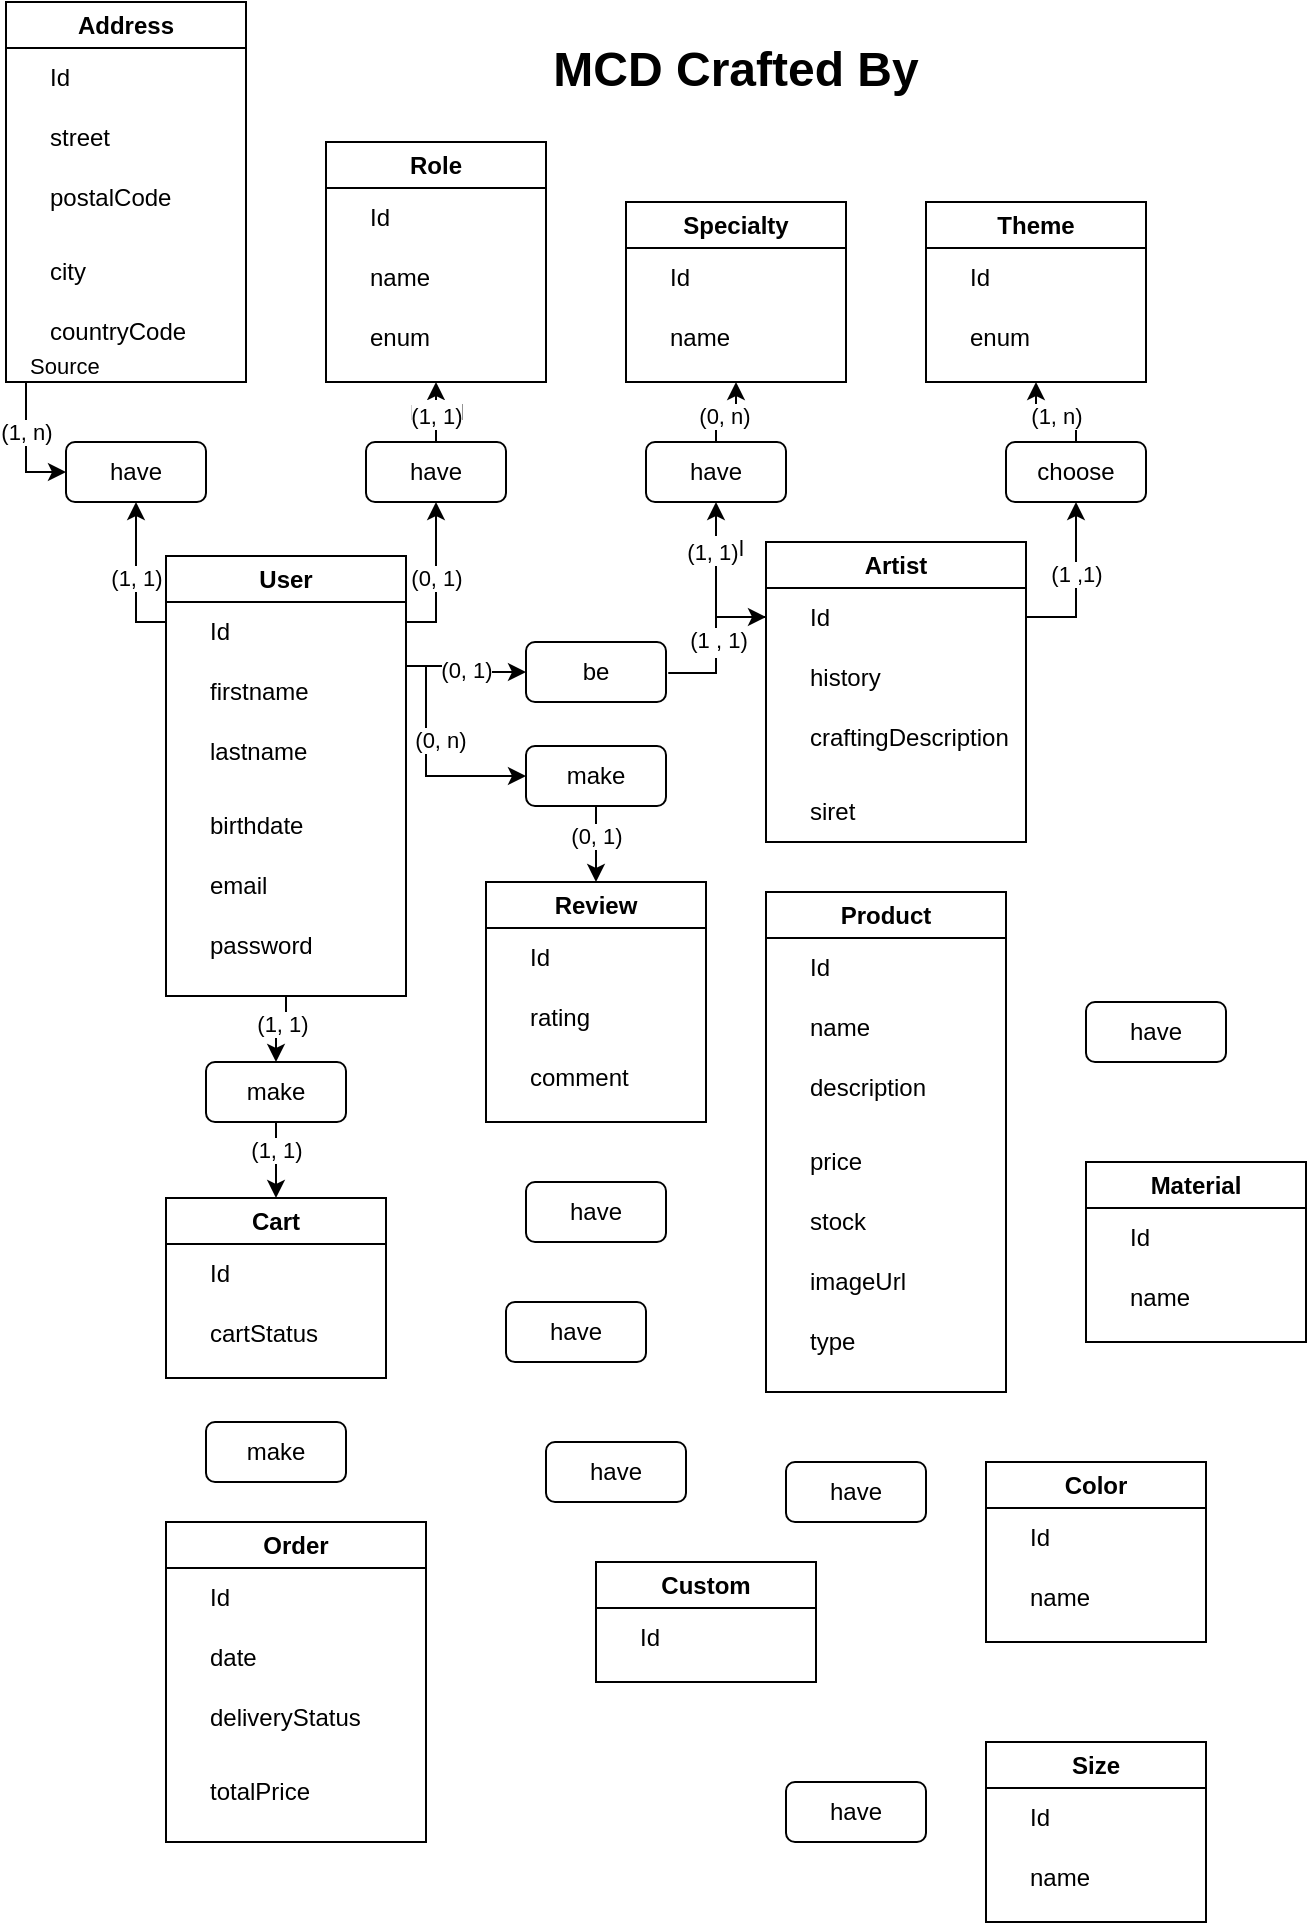 <mxfile version="24.7.7">
  <diagram name="Page-1" id="c4acf3e9-155e-7222-9cf6-157b1a14988f">
    <mxGraphModel dx="989" dy="542" grid="1" gridSize="10" guides="1" tooltips="1" connect="1" arrows="1" fold="1" page="1" pageScale="1" pageWidth="850" pageHeight="1100" background="none" math="0" shadow="0">
      <root>
        <mxCell id="0" />
        <mxCell id="1" parent="0" />
        <mxCell id="f7d2u4jv31vITQ6-mz4s-1" value="User" style="swimlane;whiteSpace=wrap;html=1;" vertex="1" parent="1">
          <mxGeometry x="100" y="297" width="120" height="220" as="geometry" />
        </mxCell>
        <mxCell id="f7d2u4jv31vITQ6-mz4s-2" value="Id" style="text;html=1;align=left;verticalAlign=middle;whiteSpace=wrap;rounded=0;" vertex="1" parent="f7d2u4jv31vITQ6-mz4s-1">
          <mxGeometry x="20" y="23" width="60" height="30" as="geometry" />
        </mxCell>
        <mxCell id="f7d2u4jv31vITQ6-mz4s-3" value="firstname" style="text;html=1;align=left;verticalAlign=middle;whiteSpace=wrap;rounded=0;" vertex="1" parent="f7d2u4jv31vITQ6-mz4s-1">
          <mxGeometry x="20" y="53" width="60" height="30" as="geometry" />
        </mxCell>
        <mxCell id="f7d2u4jv31vITQ6-mz4s-7" value="email" style="text;html=1;align=left;verticalAlign=middle;whiteSpace=wrap;rounded=0;" vertex="1" parent="f7d2u4jv31vITQ6-mz4s-1">
          <mxGeometry x="20" y="150" width="60" height="30" as="geometry" />
        </mxCell>
        <mxCell id="f7d2u4jv31vITQ6-mz4s-6" value="password" style="text;html=1;align=left;verticalAlign=middle;whiteSpace=wrap;rounded=0;" vertex="1" parent="f7d2u4jv31vITQ6-mz4s-1">
          <mxGeometry x="20" y="180" width="60" height="30" as="geometry" />
        </mxCell>
        <mxCell id="f7d2u4jv31vITQ6-mz4s-5" value="birthdate" style="text;html=1;align=left;verticalAlign=middle;whiteSpace=wrap;rounded=0;" vertex="1" parent="f7d2u4jv31vITQ6-mz4s-1">
          <mxGeometry x="20" y="120" width="60" height="30" as="geometry" />
        </mxCell>
        <mxCell id="f7d2u4jv31vITQ6-mz4s-4" value="lastname" style="text;html=1;align=left;verticalAlign=middle;whiteSpace=wrap;rounded=0;" vertex="1" parent="f7d2u4jv31vITQ6-mz4s-1">
          <mxGeometry x="20" y="83" width="60" height="30" as="geometry" />
        </mxCell>
        <mxCell id="f7d2u4jv31vITQ6-mz4s-8" value="Artist" style="swimlane;whiteSpace=wrap;html=1;" vertex="1" parent="1">
          <mxGeometry x="400" y="290" width="130" height="150" as="geometry" />
        </mxCell>
        <mxCell id="f7d2u4jv31vITQ6-mz4s-9" value="Id" style="text;html=1;align=left;verticalAlign=middle;whiteSpace=wrap;rounded=0;" vertex="1" parent="f7d2u4jv31vITQ6-mz4s-8">
          <mxGeometry x="20" y="23" width="60" height="30" as="geometry" />
        </mxCell>
        <mxCell id="f7d2u4jv31vITQ6-mz4s-10" value="history" style="text;html=1;align=left;verticalAlign=middle;whiteSpace=wrap;rounded=0;" vertex="1" parent="f7d2u4jv31vITQ6-mz4s-8">
          <mxGeometry x="20" y="53" width="60" height="30" as="geometry" />
        </mxCell>
        <mxCell id="f7d2u4jv31vITQ6-mz4s-13" value="siret" style="text;html=1;align=left;verticalAlign=middle;whiteSpace=wrap;rounded=0;" vertex="1" parent="f7d2u4jv31vITQ6-mz4s-8">
          <mxGeometry x="20" y="120" width="60" height="30" as="geometry" />
        </mxCell>
        <mxCell id="f7d2u4jv31vITQ6-mz4s-14" value="craftingDescription" style="text;html=1;align=left;verticalAlign=middle;whiteSpace=wrap;rounded=0;" vertex="1" parent="f7d2u4jv31vITQ6-mz4s-8">
          <mxGeometry x="20" y="83" width="60" height="30" as="geometry" />
        </mxCell>
        <mxCell id="f7d2u4jv31vITQ6-mz4s-15" value="Specialty" style="swimlane;whiteSpace=wrap;html=1;" vertex="1" parent="1">
          <mxGeometry x="330" y="120" width="110" height="90" as="geometry" />
        </mxCell>
        <mxCell id="f7d2u4jv31vITQ6-mz4s-16" value="Id" style="text;html=1;align=left;verticalAlign=middle;whiteSpace=wrap;rounded=0;" vertex="1" parent="f7d2u4jv31vITQ6-mz4s-15">
          <mxGeometry x="20" y="23" width="60" height="30" as="geometry" />
        </mxCell>
        <mxCell id="f7d2u4jv31vITQ6-mz4s-17" value="name" style="text;html=1;align=left;verticalAlign=middle;whiteSpace=wrap;rounded=0;" vertex="1" parent="f7d2u4jv31vITQ6-mz4s-15">
          <mxGeometry x="20" y="53" width="60" height="30" as="geometry" />
        </mxCell>
        <mxCell id="f7d2u4jv31vITQ6-mz4s-20" value="Theme" style="swimlane;whiteSpace=wrap;html=1;" vertex="1" parent="1">
          <mxGeometry x="480" y="120" width="110" height="90" as="geometry" />
        </mxCell>
        <mxCell id="f7d2u4jv31vITQ6-mz4s-21" value="Id" style="text;html=1;align=left;verticalAlign=middle;whiteSpace=wrap;rounded=0;" vertex="1" parent="f7d2u4jv31vITQ6-mz4s-20">
          <mxGeometry x="20" y="23" width="60" height="30" as="geometry" />
        </mxCell>
        <mxCell id="f7d2u4jv31vITQ6-mz4s-22" value="enum" style="text;html=1;align=left;verticalAlign=middle;whiteSpace=wrap;rounded=0;" vertex="1" parent="f7d2u4jv31vITQ6-mz4s-20">
          <mxGeometry x="20" y="53" width="60" height="30" as="geometry" />
        </mxCell>
        <mxCell id="f7d2u4jv31vITQ6-mz4s-23" value="Address" style="swimlane;whiteSpace=wrap;html=1;" vertex="1" parent="1">
          <mxGeometry x="20" y="20" width="120" height="190" as="geometry" />
        </mxCell>
        <mxCell id="f7d2u4jv31vITQ6-mz4s-24" value="Id" style="text;html=1;align=left;verticalAlign=middle;whiteSpace=wrap;rounded=0;" vertex="1" parent="f7d2u4jv31vITQ6-mz4s-23">
          <mxGeometry x="20" y="23" width="60" height="30" as="geometry" />
        </mxCell>
        <mxCell id="f7d2u4jv31vITQ6-mz4s-25" value="street" style="text;html=1;align=left;verticalAlign=middle;whiteSpace=wrap;rounded=0;" vertex="1" parent="f7d2u4jv31vITQ6-mz4s-23">
          <mxGeometry x="20" y="53" width="60" height="30" as="geometry" />
        </mxCell>
        <mxCell id="f7d2u4jv31vITQ6-mz4s-26" value="countryCode" style="text;html=1;align=left;verticalAlign=middle;whiteSpace=wrap;rounded=0;" vertex="1" parent="f7d2u4jv31vITQ6-mz4s-23">
          <mxGeometry x="20" y="150" width="60" height="30" as="geometry" />
        </mxCell>
        <mxCell id="f7d2u4jv31vITQ6-mz4s-28" value="city" style="text;html=1;align=left;verticalAlign=middle;whiteSpace=wrap;rounded=0;" vertex="1" parent="f7d2u4jv31vITQ6-mz4s-23">
          <mxGeometry x="20" y="120" width="60" height="30" as="geometry" />
        </mxCell>
        <mxCell id="f7d2u4jv31vITQ6-mz4s-29" value="postalCode" style="text;html=1;align=left;verticalAlign=middle;whiteSpace=wrap;rounded=0;" vertex="1" parent="f7d2u4jv31vITQ6-mz4s-23">
          <mxGeometry x="20" y="83" width="60" height="30" as="geometry" />
        </mxCell>
        <mxCell id="f7d2u4jv31vITQ6-mz4s-30" value="Role" style="swimlane;whiteSpace=wrap;html=1;" vertex="1" parent="1">
          <mxGeometry x="180" y="90" width="110" height="120" as="geometry" />
        </mxCell>
        <mxCell id="f7d2u4jv31vITQ6-mz4s-31" value="Id" style="text;html=1;align=left;verticalAlign=middle;whiteSpace=wrap;rounded=0;" vertex="1" parent="f7d2u4jv31vITQ6-mz4s-30">
          <mxGeometry x="20" y="23" width="60" height="30" as="geometry" />
        </mxCell>
        <mxCell id="f7d2u4jv31vITQ6-mz4s-32" value="name" style="text;html=1;align=left;verticalAlign=middle;whiteSpace=wrap;rounded=0;" vertex="1" parent="f7d2u4jv31vITQ6-mz4s-30">
          <mxGeometry x="20" y="53" width="60" height="30" as="geometry" />
        </mxCell>
        <mxCell id="f7d2u4jv31vITQ6-mz4s-34" value="enum" style="text;html=1;align=left;verticalAlign=middle;whiteSpace=wrap;rounded=0;" vertex="1" parent="f7d2u4jv31vITQ6-mz4s-30">
          <mxGeometry x="20" y="83" width="60" height="30" as="geometry" />
        </mxCell>
        <mxCell id="f7d2u4jv31vITQ6-mz4s-35" value="Product" style="swimlane;whiteSpace=wrap;html=1;" vertex="1" parent="1">
          <mxGeometry x="400" y="465" width="120" height="250" as="geometry" />
        </mxCell>
        <mxCell id="f7d2u4jv31vITQ6-mz4s-36" value="Id" style="text;html=1;align=left;verticalAlign=middle;whiteSpace=wrap;rounded=0;" vertex="1" parent="f7d2u4jv31vITQ6-mz4s-35">
          <mxGeometry x="20" y="23" width="60" height="30" as="geometry" />
        </mxCell>
        <mxCell id="f7d2u4jv31vITQ6-mz4s-37" value="name" style="text;html=1;align=left;verticalAlign=middle;whiteSpace=wrap;rounded=0;" vertex="1" parent="f7d2u4jv31vITQ6-mz4s-35">
          <mxGeometry x="20" y="53" width="60" height="30" as="geometry" />
        </mxCell>
        <mxCell id="f7d2u4jv31vITQ6-mz4s-38" value="stock" style="text;html=1;align=left;verticalAlign=middle;whiteSpace=wrap;rounded=0;" vertex="1" parent="f7d2u4jv31vITQ6-mz4s-35">
          <mxGeometry x="20" y="150" width="60" height="30" as="geometry" />
        </mxCell>
        <mxCell id="f7d2u4jv31vITQ6-mz4s-39" value="imageUrl" style="text;html=1;align=left;verticalAlign=middle;whiteSpace=wrap;rounded=0;" vertex="1" parent="f7d2u4jv31vITQ6-mz4s-35">
          <mxGeometry x="20" y="180" width="60" height="30" as="geometry" />
        </mxCell>
        <mxCell id="f7d2u4jv31vITQ6-mz4s-40" value="price" style="text;html=1;align=left;verticalAlign=middle;whiteSpace=wrap;rounded=0;" vertex="1" parent="f7d2u4jv31vITQ6-mz4s-35">
          <mxGeometry x="20" y="120" width="60" height="30" as="geometry" />
        </mxCell>
        <mxCell id="f7d2u4jv31vITQ6-mz4s-41" value="description" style="text;html=1;align=left;verticalAlign=middle;whiteSpace=wrap;rounded=0;" vertex="1" parent="f7d2u4jv31vITQ6-mz4s-35">
          <mxGeometry x="20" y="83" width="60" height="30" as="geometry" />
        </mxCell>
        <mxCell id="f7d2u4jv31vITQ6-mz4s-42" value="type" style="text;html=1;align=left;verticalAlign=middle;whiteSpace=wrap;rounded=0;" vertex="1" parent="f7d2u4jv31vITQ6-mz4s-35">
          <mxGeometry x="20" y="210" width="60" height="30" as="geometry" />
        </mxCell>
        <mxCell id="f7d2u4jv31vITQ6-mz4s-43" value="Material" style="swimlane;whiteSpace=wrap;html=1;" vertex="1" parent="1">
          <mxGeometry x="560" y="600" width="110" height="90" as="geometry" />
        </mxCell>
        <mxCell id="f7d2u4jv31vITQ6-mz4s-44" value="Id" style="text;html=1;align=left;verticalAlign=middle;whiteSpace=wrap;rounded=0;" vertex="1" parent="f7d2u4jv31vITQ6-mz4s-43">
          <mxGeometry x="20" y="23" width="60" height="30" as="geometry" />
        </mxCell>
        <mxCell id="f7d2u4jv31vITQ6-mz4s-45" value="name" style="text;html=1;align=left;verticalAlign=middle;whiteSpace=wrap;rounded=0;" vertex="1" parent="f7d2u4jv31vITQ6-mz4s-43">
          <mxGeometry x="20" y="53" width="60" height="30" as="geometry" />
        </mxCell>
        <mxCell id="f7d2u4jv31vITQ6-mz4s-48" value="&lt;b&gt;&lt;font style=&quot;font-size: 24px;&quot;&gt;MCD Crafted By&lt;/font&gt;&lt;/b&gt;" style="text;html=1;align=center;verticalAlign=middle;whiteSpace=wrap;rounded=0;" vertex="1" parent="1">
          <mxGeometry x="230" y="39" width="310" height="30" as="geometry" />
        </mxCell>
        <mxCell id="f7d2u4jv31vITQ6-mz4s-49" value="Cart" style="swimlane;whiteSpace=wrap;html=1;" vertex="1" parent="1">
          <mxGeometry x="100" y="618" width="110" height="90" as="geometry" />
        </mxCell>
        <mxCell id="f7d2u4jv31vITQ6-mz4s-50" value="Id" style="text;html=1;align=left;verticalAlign=middle;whiteSpace=wrap;rounded=0;" vertex="1" parent="f7d2u4jv31vITQ6-mz4s-49">
          <mxGeometry x="20" y="23" width="60" height="30" as="geometry" />
        </mxCell>
        <mxCell id="f7d2u4jv31vITQ6-mz4s-51" value="cartStatus" style="text;html=1;align=left;verticalAlign=middle;whiteSpace=wrap;rounded=0;" vertex="1" parent="f7d2u4jv31vITQ6-mz4s-49">
          <mxGeometry x="20" y="53" width="60" height="30" as="geometry" />
        </mxCell>
        <mxCell id="f7d2u4jv31vITQ6-mz4s-52" value="Review" style="swimlane;whiteSpace=wrap;html=1;" vertex="1" parent="1">
          <mxGeometry x="260" y="460" width="110" height="120" as="geometry" />
        </mxCell>
        <mxCell id="f7d2u4jv31vITQ6-mz4s-53" value="Id" style="text;html=1;align=left;verticalAlign=middle;whiteSpace=wrap;rounded=0;" vertex="1" parent="f7d2u4jv31vITQ6-mz4s-52">
          <mxGeometry x="20" y="23" width="60" height="30" as="geometry" />
        </mxCell>
        <mxCell id="f7d2u4jv31vITQ6-mz4s-54" value="rating" style="text;html=1;align=left;verticalAlign=middle;whiteSpace=wrap;rounded=0;" vertex="1" parent="f7d2u4jv31vITQ6-mz4s-52">
          <mxGeometry x="20" y="53" width="60" height="30" as="geometry" />
        </mxCell>
        <mxCell id="f7d2u4jv31vITQ6-mz4s-55" value="comment" style="text;html=1;align=left;verticalAlign=middle;whiteSpace=wrap;rounded=0;" vertex="1" parent="f7d2u4jv31vITQ6-mz4s-52">
          <mxGeometry x="20" y="83" width="60" height="30" as="geometry" />
        </mxCell>
        <mxCell id="f7d2u4jv31vITQ6-mz4s-57" value="Order" style="swimlane;whiteSpace=wrap;html=1;" vertex="1" parent="1">
          <mxGeometry x="100" y="780" width="130" height="160" as="geometry" />
        </mxCell>
        <mxCell id="f7d2u4jv31vITQ6-mz4s-58" value="Id" style="text;html=1;align=left;verticalAlign=middle;whiteSpace=wrap;rounded=0;" vertex="1" parent="f7d2u4jv31vITQ6-mz4s-57">
          <mxGeometry x="20" y="23" width="60" height="30" as="geometry" />
        </mxCell>
        <mxCell id="f7d2u4jv31vITQ6-mz4s-59" value="date" style="text;html=1;align=left;verticalAlign=middle;whiteSpace=wrap;rounded=0;" vertex="1" parent="f7d2u4jv31vITQ6-mz4s-57">
          <mxGeometry x="20" y="53" width="60" height="30" as="geometry" />
        </mxCell>
        <mxCell id="f7d2u4jv31vITQ6-mz4s-60" value="totalPrice" style="text;html=1;align=left;verticalAlign=middle;whiteSpace=wrap;rounded=0;" vertex="1" parent="f7d2u4jv31vITQ6-mz4s-57">
          <mxGeometry x="20" y="120" width="60" height="30" as="geometry" />
        </mxCell>
        <mxCell id="f7d2u4jv31vITQ6-mz4s-61" value="deliveryStatus" style="text;html=1;align=left;verticalAlign=middle;whiteSpace=wrap;rounded=0;" vertex="1" parent="f7d2u4jv31vITQ6-mz4s-57">
          <mxGeometry x="20" y="83" width="60" height="30" as="geometry" />
        </mxCell>
        <mxCell id="f7d2u4jv31vITQ6-mz4s-62" value="Custom" style="swimlane;whiteSpace=wrap;html=1;" vertex="1" parent="1">
          <mxGeometry x="315" y="800" width="110" height="60" as="geometry" />
        </mxCell>
        <mxCell id="f7d2u4jv31vITQ6-mz4s-63" value="Id" style="text;html=1;align=left;verticalAlign=middle;whiteSpace=wrap;rounded=0;" vertex="1" parent="f7d2u4jv31vITQ6-mz4s-62">
          <mxGeometry x="20" y="23" width="60" height="30" as="geometry" />
        </mxCell>
        <mxCell id="f7d2u4jv31vITQ6-mz4s-65" value="Color" style="swimlane;whiteSpace=wrap;html=1;" vertex="1" parent="1">
          <mxGeometry x="510" y="750" width="110" height="90" as="geometry" />
        </mxCell>
        <mxCell id="f7d2u4jv31vITQ6-mz4s-66" value="Id" style="text;html=1;align=left;verticalAlign=middle;whiteSpace=wrap;rounded=0;" vertex="1" parent="f7d2u4jv31vITQ6-mz4s-65">
          <mxGeometry x="20" y="23" width="60" height="30" as="geometry" />
        </mxCell>
        <mxCell id="f7d2u4jv31vITQ6-mz4s-67" value="name" style="text;html=1;align=left;verticalAlign=middle;whiteSpace=wrap;rounded=0;" vertex="1" parent="f7d2u4jv31vITQ6-mz4s-65">
          <mxGeometry x="20" y="53" width="60" height="30" as="geometry" />
        </mxCell>
        <mxCell id="f7d2u4jv31vITQ6-mz4s-68" value="Size" style="swimlane;whiteSpace=wrap;html=1;" vertex="1" parent="1">
          <mxGeometry x="510" y="890" width="110" height="90" as="geometry" />
        </mxCell>
        <mxCell id="f7d2u4jv31vITQ6-mz4s-69" value="Id" style="text;html=1;align=left;verticalAlign=middle;whiteSpace=wrap;rounded=0;" vertex="1" parent="f7d2u4jv31vITQ6-mz4s-68">
          <mxGeometry x="20" y="23" width="60" height="30" as="geometry" />
        </mxCell>
        <mxCell id="f7d2u4jv31vITQ6-mz4s-70" value="name" style="text;html=1;align=left;verticalAlign=middle;whiteSpace=wrap;rounded=0;" vertex="1" parent="f7d2u4jv31vITQ6-mz4s-68">
          <mxGeometry x="20" y="53" width="60" height="30" as="geometry" />
        </mxCell>
        <mxCell id="f7d2u4jv31vITQ6-mz4s-71" value="have" style="rounded=1;whiteSpace=wrap;html=1;" vertex="1" parent="1">
          <mxGeometry x="50" y="240" width="70" height="30" as="geometry" />
        </mxCell>
        <mxCell id="f7d2u4jv31vITQ6-mz4s-72" value="have" style="rounded=1;whiteSpace=wrap;html=1;" vertex="1" parent="1">
          <mxGeometry x="200" y="240" width="70" height="30" as="geometry" />
        </mxCell>
        <mxCell id="f7d2u4jv31vITQ6-mz4s-73" value="have" style="rounded=1;whiteSpace=wrap;html=1;" vertex="1" parent="1">
          <mxGeometry x="340" y="240" width="70" height="30" as="geometry" />
        </mxCell>
        <mxCell id="f7d2u4jv31vITQ6-mz4s-74" value="have" style="rounded=1;whiteSpace=wrap;html=1;" vertex="1" parent="1">
          <mxGeometry x="560" y="520" width="70" height="30" as="geometry" />
        </mxCell>
        <mxCell id="f7d2u4jv31vITQ6-mz4s-75" value="have" style="rounded=1;whiteSpace=wrap;html=1;" vertex="1" parent="1">
          <mxGeometry x="410" y="750" width="70" height="30" as="geometry" />
        </mxCell>
        <mxCell id="f7d2u4jv31vITQ6-mz4s-76" value="have" style="rounded=1;whiteSpace=wrap;html=1;" vertex="1" parent="1">
          <mxGeometry x="410" y="910" width="70" height="30" as="geometry" />
        </mxCell>
        <mxCell id="f7d2u4jv31vITQ6-mz4s-77" value="have" style="rounded=1;whiteSpace=wrap;html=1;" vertex="1" parent="1">
          <mxGeometry x="290" y="740" width="70" height="30" as="geometry" />
        </mxCell>
        <mxCell id="f7d2u4jv31vITQ6-mz4s-78" value="have" style="rounded=1;whiteSpace=wrap;html=1;" vertex="1" parent="1">
          <mxGeometry x="270" y="670" width="70" height="30" as="geometry" />
        </mxCell>
        <mxCell id="f7d2u4jv31vITQ6-mz4s-79" value="have" style="rounded=1;whiteSpace=wrap;html=1;" vertex="1" parent="1">
          <mxGeometry x="280" y="610" width="70" height="30" as="geometry" />
        </mxCell>
        <mxCell id="f7d2u4jv31vITQ6-mz4s-80" value="make" style="rounded=1;whiteSpace=wrap;html=1;" vertex="1" parent="1">
          <mxGeometry x="280" y="392" width="70" height="30" as="geometry" />
        </mxCell>
        <mxCell id="f7d2u4jv31vITQ6-mz4s-81" value="be" style="rounded=1;whiteSpace=wrap;html=1;" vertex="1" parent="1">
          <mxGeometry x="280" y="340" width="70" height="30" as="geometry" />
        </mxCell>
        <mxCell id="f7d2u4jv31vITQ6-mz4s-82" value="choose" style="rounded=1;whiteSpace=wrap;html=1;" vertex="1" parent="1">
          <mxGeometry x="520" y="240" width="70" height="30" as="geometry" />
        </mxCell>
        <mxCell id="f7d2u4jv31vITQ6-mz4s-83" value="make" style="rounded=1;whiteSpace=wrap;html=1;" vertex="1" parent="1">
          <mxGeometry x="120" y="730" width="70" height="30" as="geometry" />
        </mxCell>
        <mxCell id="f7d2u4jv31vITQ6-mz4s-84" value="make" style="rounded=1;whiteSpace=wrap;html=1;" vertex="1" parent="1">
          <mxGeometry x="120" y="550" width="70" height="30" as="geometry" />
        </mxCell>
        <mxCell id="f7d2u4jv31vITQ6-mz4s-93" value="" style="endArrow=classic;html=1;rounded=0;exitX=0.25;exitY=1;exitDx=0;exitDy=0;edgeStyle=orthogonalEdgeStyle;entryX=0;entryY=0.5;entryDx=0;entryDy=0;" edge="1" parent="1" target="f7d2u4jv31vITQ6-mz4s-71">
          <mxGeometry relative="1" as="geometry">
            <mxPoint x="30" y="210" as="sourcePoint" />
            <mxPoint x="30" y="260" as="targetPoint" />
            <Array as="points">
              <mxPoint x="30" y="255" />
            </Array>
          </mxGeometry>
        </mxCell>
        <mxCell id="f7d2u4jv31vITQ6-mz4s-94" value="(1, n)" style="edgeLabel;resizable=0;html=1;;align=center;verticalAlign=middle;" connectable="0" vertex="1" parent="f7d2u4jv31vITQ6-mz4s-93">
          <mxGeometry relative="1" as="geometry">
            <mxPoint y="-8" as="offset" />
          </mxGeometry>
        </mxCell>
        <mxCell id="f7d2u4jv31vITQ6-mz4s-95" value="Source" style="edgeLabel;resizable=0;html=1;;align=left;verticalAlign=bottom;" connectable="0" vertex="1" parent="f7d2u4jv31vITQ6-mz4s-93">
          <mxGeometry x="-1" relative="1" as="geometry" />
        </mxCell>
        <mxCell id="f7d2u4jv31vITQ6-mz4s-97" value="" style="endArrow=classic;html=1;rounded=0;edgeStyle=orthogonalEdgeStyle;entryX=0.5;entryY=1;entryDx=0;entryDy=0;" edge="1" parent="1" target="f7d2u4jv31vITQ6-mz4s-71">
          <mxGeometry relative="1" as="geometry">
            <mxPoint x="100" y="330" as="sourcePoint" />
            <mxPoint x="50" y="260" as="targetPoint" />
            <Array as="points">
              <mxPoint x="85" y="330" />
            </Array>
          </mxGeometry>
        </mxCell>
        <mxCell id="f7d2u4jv31vITQ6-mz4s-98" value="(1, 1)" style="edgeLabel;resizable=0;html=1;;align=center;verticalAlign=middle;" connectable="0" vertex="1" parent="f7d2u4jv31vITQ6-mz4s-97">
          <mxGeometry relative="1" as="geometry" />
        </mxCell>
        <mxCell id="f7d2u4jv31vITQ6-mz4s-99" value="" style="endArrow=classic;html=1;rounded=0;entryX=0.5;entryY=1;entryDx=0;entryDy=0;edgeStyle=orthogonalEdgeStyle;" edge="1" parent="1" target="f7d2u4jv31vITQ6-mz4s-72">
          <mxGeometry relative="1" as="geometry">
            <mxPoint x="220" y="330" as="sourcePoint" />
            <mxPoint x="50" y="260" as="targetPoint" />
            <Array as="points">
              <mxPoint x="220" y="330" />
              <mxPoint x="235" y="330" />
            </Array>
          </mxGeometry>
        </mxCell>
        <mxCell id="f7d2u4jv31vITQ6-mz4s-100" value="(0, 1)" style="edgeLabel;resizable=0;html=1;;align=center;verticalAlign=middle;" connectable="0" vertex="1" parent="f7d2u4jv31vITQ6-mz4s-99">
          <mxGeometry relative="1" as="geometry" />
        </mxCell>
        <mxCell id="f7d2u4jv31vITQ6-mz4s-101" value="" style="endArrow=classic;html=1;rounded=0;exitX=0.5;exitY=0;exitDx=0;exitDy=0;entryX=0.5;entryY=1;entryDx=0;entryDy=0;" edge="1" parent="1" source="f7d2u4jv31vITQ6-mz4s-72" target="f7d2u4jv31vITQ6-mz4s-30">
          <mxGeometry relative="1" as="geometry">
            <mxPoint x="50" y="300" as="sourcePoint" />
            <mxPoint x="150" y="300" as="targetPoint" />
          </mxGeometry>
        </mxCell>
        <mxCell id="f7d2u4jv31vITQ6-mz4s-102" value="Label" style="edgeLabel;resizable=0;html=1;;align=center;verticalAlign=middle;" connectable="0" vertex="1" parent="f7d2u4jv31vITQ6-mz4s-101">
          <mxGeometry relative="1" as="geometry" />
        </mxCell>
        <mxCell id="f7d2u4jv31vITQ6-mz4s-103" value="(1, 1)" style="edgeLabel;html=1;align=center;verticalAlign=middle;resizable=0;points=[];" vertex="1" connectable="0" parent="f7d2u4jv31vITQ6-mz4s-101">
          <mxGeometry x="-0.138" relative="1" as="geometry">
            <mxPoint as="offset" />
          </mxGeometry>
        </mxCell>
        <mxCell id="f7d2u4jv31vITQ6-mz4s-105" value="" style="endArrow=classic;html=1;rounded=0;entryX=0;entryY=0.5;entryDx=0;entryDy=0;edgeStyle=orthogonalEdgeStyle;exitX=1;exitY=0.25;exitDx=0;exitDy=0;" edge="1" parent="1" source="f7d2u4jv31vITQ6-mz4s-1" target="f7d2u4jv31vITQ6-mz4s-81">
          <mxGeometry relative="1" as="geometry">
            <mxPoint x="230" y="350" as="sourcePoint" />
            <mxPoint x="360" y="410" as="targetPoint" />
          </mxGeometry>
        </mxCell>
        <mxCell id="f7d2u4jv31vITQ6-mz4s-106" value="(0, 1)" style="edgeLabel;resizable=0;html=1;;align=center;verticalAlign=middle;" connectable="0" vertex="1" parent="f7d2u4jv31vITQ6-mz4s-105">
          <mxGeometry relative="1" as="geometry" />
        </mxCell>
        <mxCell id="f7d2u4jv31vITQ6-mz4s-108" value="" style="endArrow=classic;html=1;rounded=0;exitX=1.016;exitY=0.517;exitDx=0;exitDy=0;exitPerimeter=0;entryX=0;entryY=0.25;entryDx=0;entryDy=0;edgeStyle=orthogonalEdgeStyle;" edge="1" parent="1" source="f7d2u4jv31vITQ6-mz4s-81" target="f7d2u4jv31vITQ6-mz4s-8">
          <mxGeometry relative="1" as="geometry">
            <mxPoint x="350" y="354.71" as="sourcePoint" />
            <mxPoint x="410" y="355" as="targetPoint" />
          </mxGeometry>
        </mxCell>
        <mxCell id="f7d2u4jv31vITQ6-mz4s-109" value="Label" style="edgeLabel;resizable=0;html=1;;align=center;verticalAlign=middle;" connectable="0" vertex="1" parent="f7d2u4jv31vITQ6-mz4s-108">
          <mxGeometry relative="1" as="geometry" />
        </mxCell>
        <mxCell id="f7d2u4jv31vITQ6-mz4s-110" value="(1 , 1)" style="edgeLabel;html=1;align=center;verticalAlign=middle;resizable=0;points=[];" vertex="1" connectable="0" parent="f7d2u4jv31vITQ6-mz4s-108">
          <mxGeometry x="0.073" y="-1" relative="1" as="geometry">
            <mxPoint as="offset" />
          </mxGeometry>
        </mxCell>
        <mxCell id="f7d2u4jv31vITQ6-mz4s-111" value="" style="endArrow=classic;html=1;rounded=0;exitX=1;exitY=0.25;exitDx=0;exitDy=0;entryX=0;entryY=0.5;entryDx=0;entryDy=0;edgeStyle=orthogonalEdgeStyle;" edge="1" parent="1" source="f7d2u4jv31vITQ6-mz4s-1" target="f7d2u4jv31vITQ6-mz4s-80">
          <mxGeometry relative="1" as="geometry">
            <mxPoint x="230" y="450" as="sourcePoint" />
            <mxPoint x="330" y="450" as="targetPoint" />
            <Array as="points">
              <mxPoint x="230" y="352" />
              <mxPoint x="230" y="407" />
            </Array>
          </mxGeometry>
        </mxCell>
        <mxCell id="f7d2u4jv31vITQ6-mz4s-112" value="(0, n)" style="edgeLabel;resizable=0;html=1;;align=center;verticalAlign=middle;" connectable="0" vertex="1" parent="f7d2u4jv31vITQ6-mz4s-111">
          <mxGeometry relative="1" as="geometry">
            <mxPoint x="7" y="-11" as="offset" />
          </mxGeometry>
        </mxCell>
        <mxCell id="f7d2u4jv31vITQ6-mz4s-113" value="" style="endArrow=classic;html=1;rounded=0;exitX=0.5;exitY=1;exitDx=0;exitDy=0;entryX=0.5;entryY=0;entryDx=0;entryDy=0;edgeStyle=orthogonalEdgeStyle;" edge="1" parent="1" source="f7d2u4jv31vITQ6-mz4s-80" target="f7d2u4jv31vITQ6-mz4s-52">
          <mxGeometry relative="1" as="geometry">
            <mxPoint x="120" y="440" as="sourcePoint" />
            <mxPoint x="370" y="430" as="targetPoint" />
          </mxGeometry>
        </mxCell>
        <mxCell id="f7d2u4jv31vITQ6-mz4s-114" value="(0, 1)" style="edgeLabel;resizable=0;html=1;;align=center;verticalAlign=middle;" connectable="0" vertex="1" parent="f7d2u4jv31vITQ6-mz4s-113">
          <mxGeometry relative="1" as="geometry">
            <mxPoint y="-4" as="offset" />
          </mxGeometry>
        </mxCell>
        <mxCell id="f7d2u4jv31vITQ6-mz4s-115" value="" style="endArrow=classic;html=1;rounded=0;exitX=0;exitY=0.25;exitDx=0;exitDy=0;entryX=0.5;entryY=1;entryDx=0;entryDy=0;edgeStyle=orthogonalEdgeStyle;" edge="1" parent="1" source="f7d2u4jv31vITQ6-mz4s-8" target="f7d2u4jv31vITQ6-mz4s-73">
          <mxGeometry relative="1" as="geometry">
            <mxPoint x="240" y="370" as="sourcePoint" />
            <mxPoint x="340" y="370" as="targetPoint" />
          </mxGeometry>
        </mxCell>
        <mxCell id="f7d2u4jv31vITQ6-mz4s-116" value="Label" style="edgeLabel;resizable=0;html=1;;align=center;verticalAlign=middle;" connectable="0" vertex="1" parent="f7d2u4jv31vITQ6-mz4s-115">
          <mxGeometry relative="1" as="geometry">
            <mxPoint y="-18" as="offset" />
          </mxGeometry>
        </mxCell>
        <mxCell id="f7d2u4jv31vITQ6-mz4s-117" value="(1, 1)" style="edgeLabel;html=1;align=center;verticalAlign=middle;resizable=0;points=[];" vertex="1" connectable="0" parent="f7d2u4jv31vITQ6-mz4s-115">
          <mxGeometry x="0.395" y="2" relative="1" as="geometry">
            <mxPoint as="offset" />
          </mxGeometry>
        </mxCell>
        <mxCell id="f7d2u4jv31vITQ6-mz4s-118" value="" style="endArrow=classic;html=1;rounded=0;exitX=1;exitY=0.25;exitDx=0;exitDy=0;entryX=0.5;entryY=1;entryDx=0;entryDy=0;edgeStyle=orthogonalEdgeStyle;" edge="1" parent="1" source="f7d2u4jv31vITQ6-mz4s-8" target="f7d2u4jv31vITQ6-mz4s-82">
          <mxGeometry relative="1" as="geometry">
            <mxPoint x="560" y="330" as="sourcePoint" />
            <mxPoint x="660" y="330" as="targetPoint" />
          </mxGeometry>
        </mxCell>
        <mxCell id="f7d2u4jv31vITQ6-mz4s-119" value="(1 ,1)" style="edgeLabel;resizable=0;html=1;;align=center;verticalAlign=middle;" connectable="0" vertex="1" parent="f7d2u4jv31vITQ6-mz4s-118">
          <mxGeometry relative="1" as="geometry">
            <mxPoint y="-5" as="offset" />
          </mxGeometry>
        </mxCell>
        <mxCell id="f7d2u4jv31vITQ6-mz4s-120" value="" style="endArrow=classic;html=1;rounded=0;exitX=0.5;exitY=0;exitDx=0;exitDy=0;entryX=0.5;entryY=1;entryDx=0;entryDy=0;edgeStyle=orthogonalEdgeStyle;" edge="1" parent="1" source="f7d2u4jv31vITQ6-mz4s-73" target="f7d2u4jv31vITQ6-mz4s-15">
          <mxGeometry relative="1" as="geometry">
            <mxPoint x="375" y="220" as="sourcePoint" />
            <mxPoint x="475" y="220" as="targetPoint" />
          </mxGeometry>
        </mxCell>
        <mxCell id="f7d2u4jv31vITQ6-mz4s-121" value="(0, n)" style="edgeLabel;resizable=0;html=1;;align=center;verticalAlign=middle;" connectable="0" vertex="1" parent="f7d2u4jv31vITQ6-mz4s-120">
          <mxGeometry relative="1" as="geometry">
            <mxPoint x="-1" y="2" as="offset" />
          </mxGeometry>
        </mxCell>
        <mxCell id="f7d2u4jv31vITQ6-mz4s-122" value="" style="endArrow=classic;html=1;rounded=0;exitX=0.5;exitY=0;exitDx=0;exitDy=0;entryX=0.5;entryY=1;entryDx=0;entryDy=0;edgeStyle=orthogonalEdgeStyle;" edge="1" parent="1" source="f7d2u4jv31vITQ6-mz4s-82" target="f7d2u4jv31vITQ6-mz4s-20">
          <mxGeometry relative="1" as="geometry">
            <mxPoint x="540" y="220" as="sourcePoint" />
            <mxPoint x="640" y="220" as="targetPoint" />
          </mxGeometry>
        </mxCell>
        <mxCell id="f7d2u4jv31vITQ6-mz4s-123" value="(1, n)" style="edgeLabel;resizable=0;html=1;;align=center;verticalAlign=middle;" connectable="0" vertex="1" parent="f7d2u4jv31vITQ6-mz4s-122">
          <mxGeometry relative="1" as="geometry">
            <mxPoint y="2" as="offset" />
          </mxGeometry>
        </mxCell>
        <mxCell id="f7d2u4jv31vITQ6-mz4s-124" value="" style="endArrow=classic;html=1;rounded=0;exitX=0.5;exitY=1;exitDx=0;exitDy=0;entryX=0.5;entryY=0;entryDx=0;entryDy=0;edgeStyle=orthogonalEdgeStyle;" edge="1" parent="1" source="f7d2u4jv31vITQ6-mz4s-1" target="f7d2u4jv31vITQ6-mz4s-84">
          <mxGeometry relative="1" as="geometry">
            <mxPoint x="230" y="590" as="sourcePoint" />
            <mxPoint x="330" y="590" as="targetPoint" />
          </mxGeometry>
        </mxCell>
        <mxCell id="f7d2u4jv31vITQ6-mz4s-125" value="(1, 1)" style="edgeLabel;resizable=0;html=1;;align=center;verticalAlign=middle;" connectable="0" vertex="1" parent="f7d2u4jv31vITQ6-mz4s-124">
          <mxGeometry relative="1" as="geometry">
            <mxPoint y="-3" as="offset" />
          </mxGeometry>
        </mxCell>
        <mxCell id="f7d2u4jv31vITQ6-mz4s-126" value="" style="endArrow=classic;html=1;rounded=0;exitX=0.5;exitY=1;exitDx=0;exitDy=0;" edge="1" parent="1" source="f7d2u4jv31vITQ6-mz4s-84" target="f7d2u4jv31vITQ6-mz4s-49">
          <mxGeometry relative="1" as="geometry">
            <mxPoint x="130" y="660" as="sourcePoint" />
            <mxPoint x="230" y="660" as="targetPoint" />
          </mxGeometry>
        </mxCell>
        <mxCell id="f7d2u4jv31vITQ6-mz4s-127" value="(1, 1)" style="edgeLabel;resizable=0;html=1;;align=center;verticalAlign=middle;" connectable="0" vertex="1" parent="f7d2u4jv31vITQ6-mz4s-126">
          <mxGeometry relative="1" as="geometry">
            <mxPoint y="-5" as="offset" />
          </mxGeometry>
        </mxCell>
      </root>
    </mxGraphModel>
  </diagram>
</mxfile>
